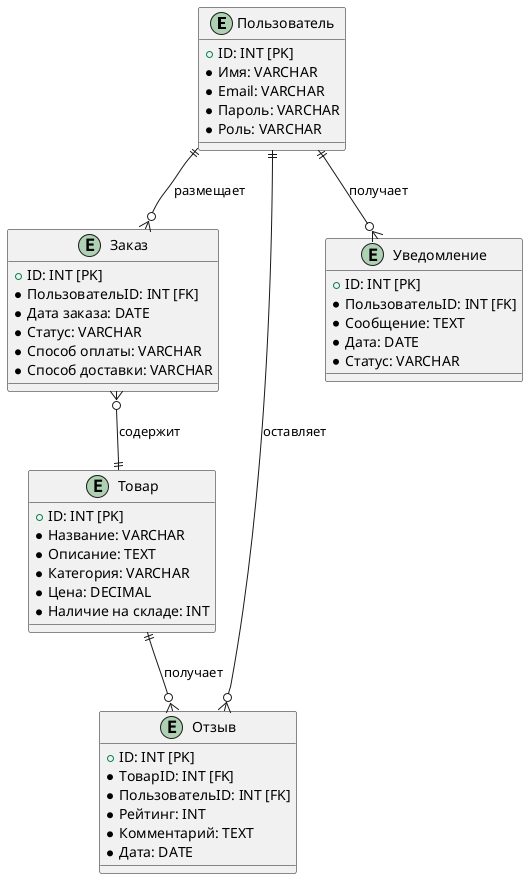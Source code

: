 @startuml
entity "Пользователь" {
    + ID: INT [PK]
    * Имя: VARCHAR
    * Email: VARCHAR
    * Пароль: VARCHAR
    * Роль: VARCHAR
}

entity "Товар" {
    + ID: INT [PK]
    * Название: VARCHAR
    * Описание: TEXT
    * Категория: VARCHAR
    * Цена: DECIMAL
    * Наличие на складе: INT
}

entity "Заказ" {
    + ID: INT [PK]
    * ПользовательID: INT [FK]
    * Дата заказа: DATE
    * Статус: VARCHAR
    * Способ оплаты: VARCHAR
    * Способ доставки: VARCHAR
}

entity "Отзыв" {
    + ID: INT [PK]
    * ТоварID: INT [FK]
    * ПользовательID: INT [FK]
    * Рейтинг: INT
    * Комментарий: TEXT
    * Дата: DATE
}

entity "Уведомление" {
    + ID: INT [PK]
    * ПользовательID: INT [FK]
    * Сообщение: TEXT
    * Дата: DATE
    * Статус: VARCHAR
}

Пользователь ||--o{ Заказ : "размещает"
Пользователь ||--o{ Отзыв : "оставляет"
Пользователь ||--o{ Уведомление : "получает"
Товар ||--o{ Отзыв : "получает"
Заказ }o--|| Товар : "содержит"
@enduml

